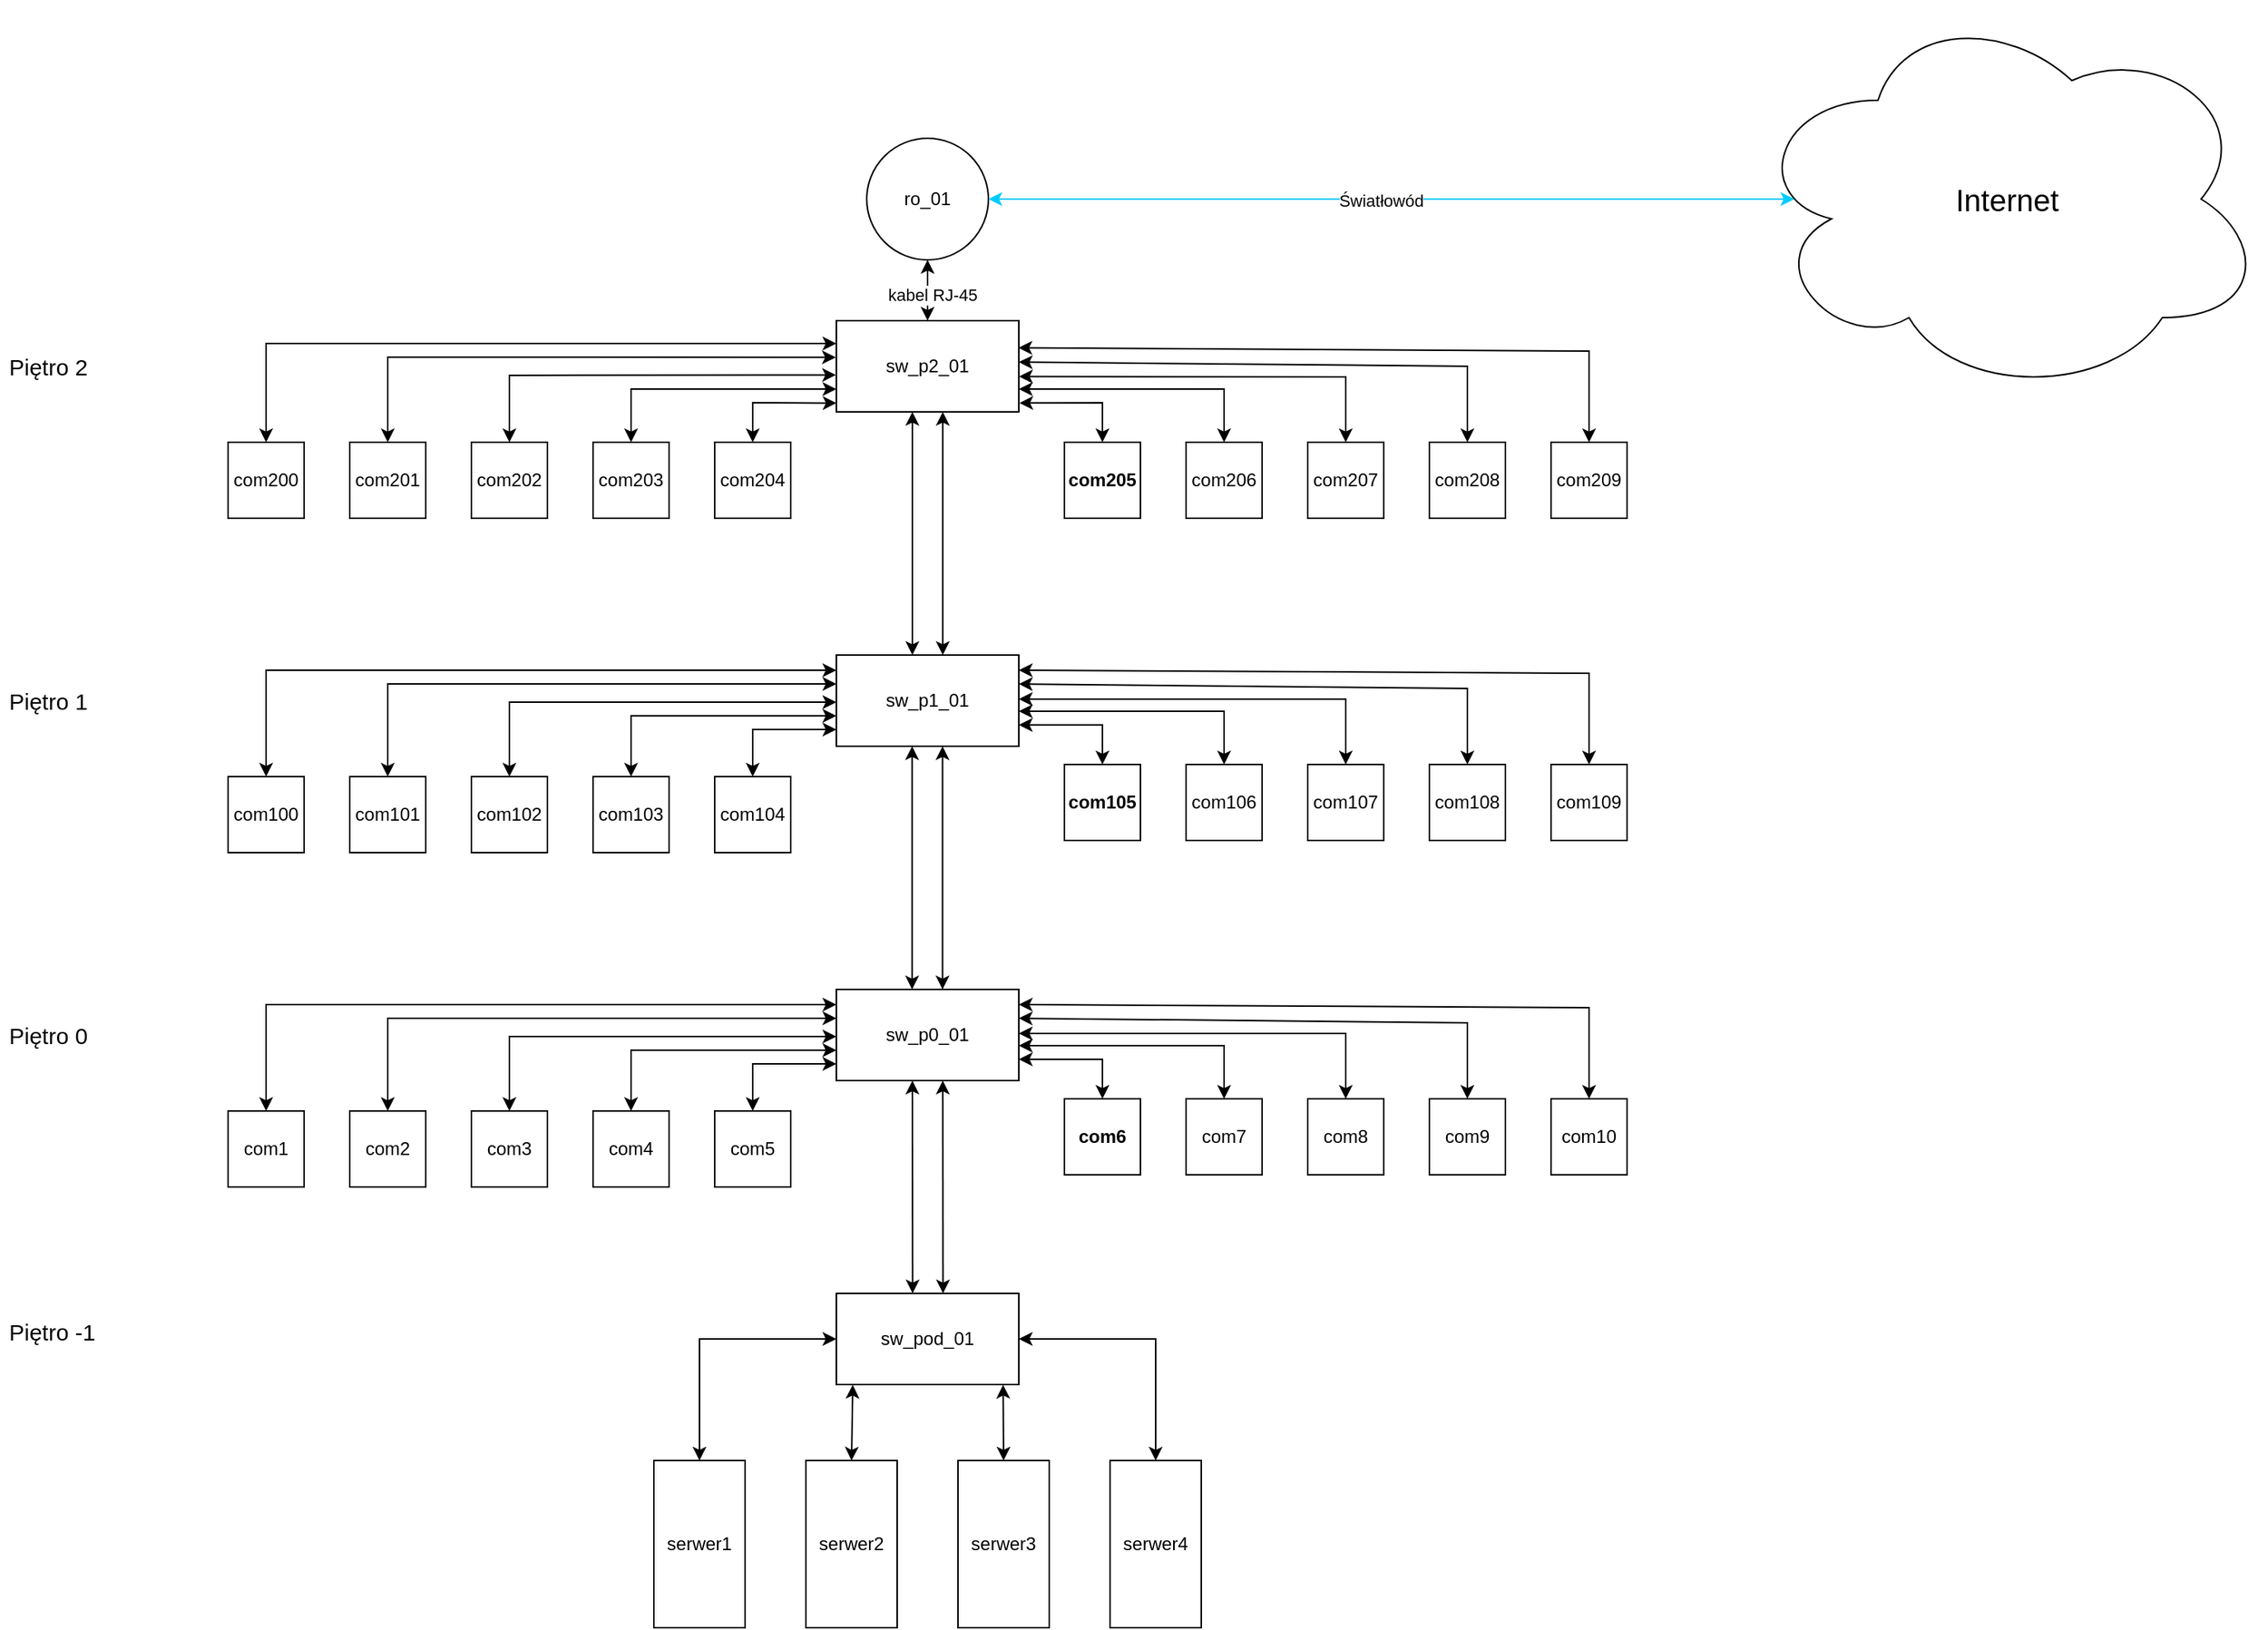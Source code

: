 <mxfile version="22.1.0" type="github">
  <diagram name="Strona-1" id="-qNimi1rRFu84z_x32jF">
    <mxGraphModel dx="3447" dy="988" grid="1" gridSize="10" guides="1" tooltips="1" connect="1" arrows="1" fold="1" page="1" pageScale="1" pageWidth="1654" pageHeight="1169" math="0" shadow="0">
      <root>
        <mxCell id="0" />
        <mxCell id="1" parent="0" />
        <mxCell id="Sq6BDrDwM5FwB20v1xCq-422" value="ro_01" style="ellipse;whiteSpace=wrap;html=1;aspect=fixed;" vertex="1" parent="1">
          <mxGeometry x="-1050" y="120" width="80" height="80" as="geometry" />
        </mxCell>
        <mxCell id="Sq6BDrDwM5FwB20v1xCq-424" value="sw_p2_01" style="rounded=0;whiteSpace=wrap;html=1;" vertex="1" parent="1">
          <mxGeometry x="-1070" y="240" width="120" height="60" as="geometry" />
        </mxCell>
        <mxCell id="Sq6BDrDwM5FwB20v1xCq-425" value="sw_p1_01" style="rounded=0;whiteSpace=wrap;html=1;" vertex="1" parent="1">
          <mxGeometry x="-1070" y="460" width="120" height="60" as="geometry" />
        </mxCell>
        <mxCell id="Sq6BDrDwM5FwB20v1xCq-426" value="sw_p0_01" style="rounded=0;whiteSpace=wrap;html=1;" vertex="1" parent="1">
          <mxGeometry x="-1070" y="680" width="120" height="60" as="geometry" />
        </mxCell>
        <mxCell id="Sq6BDrDwM5FwB20v1xCq-427" value="sw_pod_01" style="rounded=0;whiteSpace=wrap;html=1;" vertex="1" parent="1">
          <mxGeometry x="-1070" y="880" width="120" height="60" as="geometry" />
        </mxCell>
        <mxCell id="Sq6BDrDwM5FwB20v1xCq-431" value="" style="endArrow=classic;startArrow=classic;html=1;rounded=0;entryX=0.5;entryY=1;entryDx=0;entryDy=0;" edge="1" parent="1" target="Sq6BDrDwM5FwB20v1xCq-422">
          <mxGeometry width="50" height="50" relative="1" as="geometry">
            <mxPoint x="-1010" y="240" as="sourcePoint" />
            <mxPoint x="-960" y="190" as="targetPoint" />
          </mxGeometry>
        </mxCell>
        <mxCell id="Sq6BDrDwM5FwB20v1xCq-516" value="kabel RJ-45" style="edgeLabel;html=1;align=center;verticalAlign=middle;resizable=0;points=[];" vertex="1" connectable="0" parent="Sq6BDrDwM5FwB20v1xCq-431">
          <mxGeometry x="-0.163" y="-3" relative="1" as="geometry">
            <mxPoint y="-1" as="offset" />
          </mxGeometry>
        </mxCell>
        <mxCell id="Sq6BDrDwM5FwB20v1xCq-435" value="" style="endArrow=classic;startArrow=classic;html=1;rounded=0;entryX=0.5;entryY=1;entryDx=0;entryDy=0;" edge="1" parent="1">
          <mxGeometry width="50" height="50" relative="1" as="geometry">
            <mxPoint x="-1019.83" y="880" as="sourcePoint" />
            <mxPoint x="-1020" y="740" as="targetPoint" />
          </mxGeometry>
        </mxCell>
        <mxCell id="Sq6BDrDwM5FwB20v1xCq-436" value="com204" style="whiteSpace=wrap;html=1;aspect=fixed;" vertex="1" parent="1">
          <mxGeometry x="-1150" y="320" width="50" height="50" as="geometry" />
        </mxCell>
        <mxCell id="Sq6BDrDwM5FwB20v1xCq-437" value="com202" style="whiteSpace=wrap;html=1;aspect=fixed;" vertex="1" parent="1">
          <mxGeometry x="-1310" y="320" width="50" height="50" as="geometry" />
        </mxCell>
        <mxCell id="Sq6BDrDwM5FwB20v1xCq-438" value="com203" style="whiteSpace=wrap;html=1;aspect=fixed;" vertex="1" parent="1">
          <mxGeometry x="-1230" y="320" width="50" height="50" as="geometry" />
        </mxCell>
        <mxCell id="Sq6BDrDwM5FwB20v1xCq-439" value="com201" style="whiteSpace=wrap;html=1;aspect=fixed;" vertex="1" parent="1">
          <mxGeometry x="-1390" y="320" width="50" height="50" as="geometry" />
        </mxCell>
        <mxCell id="Sq6BDrDwM5FwB20v1xCq-440" value="com200" style="whiteSpace=wrap;html=1;aspect=fixed;" vertex="1" parent="1">
          <mxGeometry x="-1470" y="320" width="50" height="50" as="geometry" />
        </mxCell>
        <mxCell id="Sq6BDrDwM5FwB20v1xCq-441" value="com205" style="whiteSpace=wrap;html=1;aspect=fixed;fontStyle=1" vertex="1" parent="1">
          <mxGeometry x="-920" y="320" width="50" height="50" as="geometry" />
        </mxCell>
        <mxCell id="Sq6BDrDwM5FwB20v1xCq-442" value="com206" style="whiteSpace=wrap;html=1;aspect=fixed;" vertex="1" parent="1">
          <mxGeometry x="-840" y="320" width="50" height="50" as="geometry" />
        </mxCell>
        <mxCell id="Sq6BDrDwM5FwB20v1xCq-443" value="com207" style="whiteSpace=wrap;html=1;aspect=fixed;" vertex="1" parent="1">
          <mxGeometry x="-760" y="320" width="50" height="50" as="geometry" />
        </mxCell>
        <mxCell id="Sq6BDrDwM5FwB20v1xCq-444" value="com208" style="whiteSpace=wrap;html=1;aspect=fixed;" vertex="1" parent="1">
          <mxGeometry x="-680" y="320" width="50" height="50" as="geometry" />
        </mxCell>
        <mxCell id="Sq6BDrDwM5FwB20v1xCq-445" value="com209" style="whiteSpace=wrap;html=1;aspect=fixed;" vertex="1" parent="1">
          <mxGeometry x="-600" y="320" width="50" height="50" as="geometry" />
        </mxCell>
        <mxCell id="Sq6BDrDwM5FwB20v1xCq-446" value="" style="endArrow=classic;startArrow=classic;html=1;rounded=0;exitX=0.5;exitY=0;exitDx=0;exitDy=0;entryX=0.001;entryY=0.904;entryDx=0;entryDy=0;entryPerimeter=0;" edge="1" parent="1" source="Sq6BDrDwM5FwB20v1xCq-436" target="Sq6BDrDwM5FwB20v1xCq-424">
          <mxGeometry width="50" height="50" relative="1" as="geometry">
            <mxPoint x="-1070" y="340" as="sourcePoint" />
            <mxPoint x="-1020" y="290" as="targetPoint" />
            <Array as="points">
              <mxPoint x="-1125" y="294" />
            </Array>
          </mxGeometry>
        </mxCell>
        <mxCell id="Sq6BDrDwM5FwB20v1xCq-447" value="" style="endArrow=classic;startArrow=classic;html=1;rounded=0;exitX=0.5;exitY=0;exitDx=0;exitDy=0;entryX=0;entryY=0.75;entryDx=0;entryDy=0;" edge="1" parent="1" source="Sq6BDrDwM5FwB20v1xCq-438" target="Sq6BDrDwM5FwB20v1xCq-424">
          <mxGeometry width="50" height="50" relative="1" as="geometry">
            <mxPoint x="-1070" y="340" as="sourcePoint" />
            <mxPoint x="-1020" y="290" as="targetPoint" />
            <Array as="points">
              <mxPoint x="-1205" y="285" />
            </Array>
          </mxGeometry>
        </mxCell>
        <mxCell id="Sq6BDrDwM5FwB20v1xCq-448" value="" style="endArrow=classic;startArrow=classic;html=1;rounded=0;entryX=-0.002;entryY=0.595;entryDx=0;entryDy=0;entryPerimeter=0;exitX=0.5;exitY=0;exitDx=0;exitDy=0;" edge="1" parent="1" source="Sq6BDrDwM5FwB20v1xCq-437" target="Sq6BDrDwM5FwB20v1xCq-424">
          <mxGeometry width="50" height="50" relative="1" as="geometry">
            <mxPoint x="-1240" y="330" as="sourcePoint" />
            <mxPoint x="-1190" y="280" as="targetPoint" />
            <Array as="points">
              <mxPoint x="-1285" y="276" />
            </Array>
          </mxGeometry>
        </mxCell>
        <mxCell id="Sq6BDrDwM5FwB20v1xCq-449" value="" style="endArrow=classic;startArrow=classic;html=1;rounded=0;exitX=0.5;exitY=0;exitDx=0;exitDy=0;entryX=-0.003;entryY=0.402;entryDx=0;entryDy=0;entryPerimeter=0;" edge="1" parent="1" source="Sq6BDrDwM5FwB20v1xCq-439" target="Sq6BDrDwM5FwB20v1xCq-424">
          <mxGeometry width="50" height="50" relative="1" as="geometry">
            <mxPoint x="-1290" y="300" as="sourcePoint" />
            <mxPoint x="-1240" y="250" as="targetPoint" />
            <Array as="points">
              <mxPoint x="-1365" y="264" />
            </Array>
          </mxGeometry>
        </mxCell>
        <mxCell id="Sq6BDrDwM5FwB20v1xCq-450" value="" style="endArrow=classic;startArrow=classic;html=1;rounded=0;exitX=0.5;exitY=0;exitDx=0;exitDy=0;entryX=0;entryY=0.25;entryDx=0;entryDy=0;" edge="1" parent="1" source="Sq6BDrDwM5FwB20v1xCq-440" target="Sq6BDrDwM5FwB20v1xCq-424">
          <mxGeometry width="50" height="50" relative="1" as="geometry">
            <mxPoint x="-1330" y="310" as="sourcePoint" />
            <mxPoint x="-1280" y="260" as="targetPoint" />
            <Array as="points">
              <mxPoint x="-1445" y="255" />
            </Array>
          </mxGeometry>
        </mxCell>
        <mxCell id="Sq6BDrDwM5FwB20v1xCq-451" value="" style="endArrow=classic;startArrow=classic;html=1;rounded=0;exitX=0.5;exitY=0;exitDx=0;exitDy=0;entryX=1.003;entryY=0.903;entryDx=0;entryDy=0;entryPerimeter=0;" edge="1" parent="1" source="Sq6BDrDwM5FwB20v1xCq-441" target="Sq6BDrDwM5FwB20v1xCq-424">
          <mxGeometry width="50" height="50" relative="1" as="geometry">
            <mxPoint x="-940" y="290" as="sourcePoint" />
            <mxPoint x="-890" y="240" as="targetPoint" />
            <Array as="points">
              <mxPoint x="-895" y="294" />
            </Array>
          </mxGeometry>
        </mxCell>
        <mxCell id="Sq6BDrDwM5FwB20v1xCq-452" value="" style="endArrow=classic;startArrow=classic;html=1;rounded=0;entryX=0.5;entryY=0;entryDx=0;entryDy=0;exitX=1;exitY=0.75;exitDx=0;exitDy=0;" edge="1" parent="1" source="Sq6BDrDwM5FwB20v1xCq-424" target="Sq6BDrDwM5FwB20v1xCq-442">
          <mxGeometry width="50" height="50" relative="1" as="geometry">
            <mxPoint x="-920" y="330" as="sourcePoint" />
            <mxPoint x="-870" y="280" as="targetPoint" />
            <Array as="points">
              <mxPoint x="-815" y="285" />
            </Array>
          </mxGeometry>
        </mxCell>
        <mxCell id="Sq6BDrDwM5FwB20v1xCq-453" value="" style="endArrow=classic;startArrow=classic;html=1;rounded=0;exitX=0.5;exitY=0;exitDx=0;exitDy=0;entryX=1.001;entryY=0.612;entryDx=0;entryDy=0;entryPerimeter=0;" edge="1" parent="1" source="Sq6BDrDwM5FwB20v1xCq-443" target="Sq6BDrDwM5FwB20v1xCq-424">
          <mxGeometry width="50" height="50" relative="1" as="geometry">
            <mxPoint x="-830" y="320" as="sourcePoint" />
            <mxPoint x="-780" y="270" as="targetPoint" />
            <Array as="points">
              <mxPoint x="-735" y="277" />
            </Array>
          </mxGeometry>
        </mxCell>
        <mxCell id="Sq6BDrDwM5FwB20v1xCq-454" value="" style="endArrow=classic;startArrow=classic;html=1;rounded=0;entryX=0.5;entryY=0;entryDx=0;entryDy=0;exitX=1;exitY=0.454;exitDx=0;exitDy=0;exitPerimeter=0;" edge="1" parent="1" source="Sq6BDrDwM5FwB20v1xCq-424" target="Sq6BDrDwM5FwB20v1xCq-444">
          <mxGeometry width="50" height="50" relative="1" as="geometry">
            <mxPoint x="-810" y="320" as="sourcePoint" />
            <mxPoint x="-760" y="270" as="targetPoint" />
            <Array as="points">
              <mxPoint x="-655" y="270" />
            </Array>
          </mxGeometry>
        </mxCell>
        <mxCell id="Sq6BDrDwM5FwB20v1xCq-455" value="" style="endArrow=classic;startArrow=classic;html=1;rounded=0;entryX=0.5;entryY=0;entryDx=0;entryDy=0;exitX=0.998;exitY=0.297;exitDx=0;exitDy=0;exitPerimeter=0;" edge="1" parent="1" source="Sq6BDrDwM5FwB20v1xCq-424" target="Sq6BDrDwM5FwB20v1xCq-445">
          <mxGeometry width="50" height="50" relative="1" as="geometry">
            <mxPoint x="-690" y="320" as="sourcePoint" />
            <mxPoint x="-640" y="270" as="targetPoint" />
            <Array as="points">
              <mxPoint x="-575" y="260" />
            </Array>
          </mxGeometry>
        </mxCell>
        <mxCell id="Sq6BDrDwM5FwB20v1xCq-456" value="com104" style="whiteSpace=wrap;html=1;aspect=fixed;" vertex="1" parent="1">
          <mxGeometry x="-1150" y="540" width="50" height="50" as="geometry" />
        </mxCell>
        <mxCell id="Sq6BDrDwM5FwB20v1xCq-457" value="com102" style="whiteSpace=wrap;html=1;aspect=fixed;" vertex="1" parent="1">
          <mxGeometry x="-1310" y="540" width="50" height="50" as="geometry" />
        </mxCell>
        <mxCell id="Sq6BDrDwM5FwB20v1xCq-458" value="&lt;p style=&quot;line-height: 120%;&quot;&gt;com103&lt;/p&gt;" style="whiteSpace=wrap;html=1;aspect=fixed;" vertex="1" parent="1">
          <mxGeometry x="-1230" y="540" width="50" height="50" as="geometry" />
        </mxCell>
        <mxCell id="Sq6BDrDwM5FwB20v1xCq-459" value="com101" style="whiteSpace=wrap;html=1;aspect=fixed;" vertex="1" parent="1">
          <mxGeometry x="-1390" y="540" width="50" height="50" as="geometry" />
        </mxCell>
        <mxCell id="Sq6BDrDwM5FwB20v1xCq-460" value="com100" style="whiteSpace=wrap;html=1;aspect=fixed;" vertex="1" parent="1">
          <mxGeometry x="-1470" y="540" width="50" height="50" as="geometry" />
        </mxCell>
        <mxCell id="Sq6BDrDwM5FwB20v1xCq-461" value="" style="endArrow=classic;startArrow=classic;html=1;rounded=0;exitX=0.5;exitY=0;exitDx=0;exitDy=0;entryX=0.001;entryY=0.904;entryDx=0;entryDy=0;entryPerimeter=0;" edge="1" parent="1" source="Sq6BDrDwM5FwB20v1xCq-456">
          <mxGeometry width="50" height="50" relative="1" as="geometry">
            <mxPoint x="-1125" y="535" as="sourcePoint" />
            <mxPoint x="-1070" y="509" as="targetPoint" />
            <Array as="points">
              <mxPoint x="-1125" y="509" />
            </Array>
          </mxGeometry>
        </mxCell>
        <mxCell id="Sq6BDrDwM5FwB20v1xCq-462" value="" style="endArrow=classic;startArrow=classic;html=1;rounded=0;exitX=0.5;exitY=0;exitDx=0;exitDy=0;entryX=0;entryY=0.75;entryDx=0;entryDy=0;" edge="1" parent="1" source="Sq6BDrDwM5FwB20v1xCq-458">
          <mxGeometry width="50" height="50" relative="1" as="geometry">
            <mxPoint x="-1205" y="535" as="sourcePoint" />
            <mxPoint x="-1070" y="500" as="targetPoint" />
            <Array as="points">
              <mxPoint x="-1205" y="500" />
            </Array>
          </mxGeometry>
        </mxCell>
        <mxCell id="Sq6BDrDwM5FwB20v1xCq-463" value="" style="endArrow=classic;startArrow=classic;html=1;rounded=0;entryX=-0.002;entryY=0.595;entryDx=0;entryDy=0;entryPerimeter=0;exitX=0.5;exitY=0;exitDx=0;exitDy=0;" edge="1" parent="1" source="Sq6BDrDwM5FwB20v1xCq-457">
          <mxGeometry width="50" height="50" relative="1" as="geometry">
            <mxPoint x="-1285" y="535" as="sourcePoint" />
            <mxPoint x="-1070" y="491" as="targetPoint" />
            <Array as="points">
              <mxPoint x="-1285" y="491" />
            </Array>
          </mxGeometry>
        </mxCell>
        <mxCell id="Sq6BDrDwM5FwB20v1xCq-464" value="" style="endArrow=classic;startArrow=classic;html=1;rounded=0;exitX=0.5;exitY=0;exitDx=0;exitDy=0;entryX=-0.003;entryY=0.402;entryDx=0;entryDy=0;entryPerimeter=0;" edge="1" parent="1" source="Sq6BDrDwM5FwB20v1xCq-459">
          <mxGeometry width="50" height="50" relative="1" as="geometry">
            <mxPoint x="-1365" y="535" as="sourcePoint" />
            <mxPoint x="-1070" y="479" as="targetPoint" />
            <Array as="points">
              <mxPoint x="-1365" y="479" />
            </Array>
          </mxGeometry>
        </mxCell>
        <mxCell id="Sq6BDrDwM5FwB20v1xCq-465" value="" style="endArrow=classic;startArrow=classic;html=1;rounded=0;exitX=0.5;exitY=0;exitDx=0;exitDy=0;entryX=0;entryY=0.25;entryDx=0;entryDy=0;" edge="1" parent="1" source="Sq6BDrDwM5FwB20v1xCq-460">
          <mxGeometry width="50" height="50" relative="1" as="geometry">
            <mxPoint x="-1445" y="535" as="sourcePoint" />
            <mxPoint x="-1070" y="470" as="targetPoint" />
            <Array as="points">
              <mxPoint x="-1445" y="470" />
            </Array>
          </mxGeometry>
        </mxCell>
        <mxCell id="Sq6BDrDwM5FwB20v1xCq-466" value="com105" style="whiteSpace=wrap;html=1;aspect=fixed;fontStyle=1" vertex="1" parent="1">
          <mxGeometry x="-920" y="532" width="50" height="50" as="geometry" />
        </mxCell>
        <mxCell id="Sq6BDrDwM5FwB20v1xCq-467" value="com106" style="whiteSpace=wrap;html=1;aspect=fixed;" vertex="1" parent="1">
          <mxGeometry x="-840" y="532" width="50" height="50" as="geometry" />
        </mxCell>
        <mxCell id="Sq6BDrDwM5FwB20v1xCq-468" value="com107" style="whiteSpace=wrap;html=1;aspect=fixed;" vertex="1" parent="1">
          <mxGeometry x="-760" y="532" width="50" height="50" as="geometry" />
        </mxCell>
        <mxCell id="Sq6BDrDwM5FwB20v1xCq-469" value="com108" style="whiteSpace=wrap;html=1;aspect=fixed;" vertex="1" parent="1">
          <mxGeometry x="-680" y="532" width="50" height="50" as="geometry" />
        </mxCell>
        <mxCell id="Sq6BDrDwM5FwB20v1xCq-470" value="com109" style="whiteSpace=wrap;html=1;aspect=fixed;" vertex="1" parent="1">
          <mxGeometry x="-600" y="532" width="50" height="50" as="geometry" />
        </mxCell>
        <mxCell id="Sq6BDrDwM5FwB20v1xCq-471" value="" style="endArrow=classic;startArrow=classic;html=1;rounded=0;exitX=0.5;exitY=0;exitDx=0;exitDy=0;entryX=1.003;entryY=0.903;entryDx=0;entryDy=0;entryPerimeter=0;" edge="1" parent="1" source="Sq6BDrDwM5FwB20v1xCq-466">
          <mxGeometry width="50" height="50" relative="1" as="geometry">
            <mxPoint x="-940" y="502" as="sourcePoint" />
            <mxPoint x="-950" y="506" as="targetPoint" />
            <Array as="points">
              <mxPoint x="-895" y="506" />
            </Array>
          </mxGeometry>
        </mxCell>
        <mxCell id="Sq6BDrDwM5FwB20v1xCq-472" value="" style="endArrow=classic;startArrow=classic;html=1;rounded=0;entryX=0.5;entryY=0;entryDx=0;entryDy=0;exitX=1;exitY=0.75;exitDx=0;exitDy=0;" edge="1" parent="1" target="Sq6BDrDwM5FwB20v1xCq-467">
          <mxGeometry width="50" height="50" relative="1" as="geometry">
            <mxPoint x="-950" y="497" as="sourcePoint" />
            <mxPoint x="-870" y="492" as="targetPoint" />
            <Array as="points">
              <mxPoint x="-815" y="497" />
            </Array>
          </mxGeometry>
        </mxCell>
        <mxCell id="Sq6BDrDwM5FwB20v1xCq-473" value="" style="endArrow=classic;startArrow=classic;html=1;rounded=0;exitX=0.5;exitY=0;exitDx=0;exitDy=0;entryX=1.001;entryY=0.612;entryDx=0;entryDy=0;entryPerimeter=0;" edge="1" parent="1" source="Sq6BDrDwM5FwB20v1xCq-468">
          <mxGeometry width="50" height="50" relative="1" as="geometry">
            <mxPoint x="-830" y="532" as="sourcePoint" />
            <mxPoint x="-950" y="489" as="targetPoint" />
            <Array as="points">
              <mxPoint x="-735" y="489" />
            </Array>
          </mxGeometry>
        </mxCell>
        <mxCell id="Sq6BDrDwM5FwB20v1xCq-474" value="" style="endArrow=classic;startArrow=classic;html=1;rounded=0;entryX=0.5;entryY=0;entryDx=0;entryDy=0;exitX=1;exitY=0.317;exitDx=0;exitDy=0;exitPerimeter=0;" edge="1" parent="1" target="Sq6BDrDwM5FwB20v1xCq-469" source="Sq6BDrDwM5FwB20v1xCq-425">
          <mxGeometry width="50" height="50" relative="1" as="geometry">
            <mxPoint x="-949" y="479" as="sourcePoint" />
            <mxPoint x="-760" y="482" as="targetPoint" />
            <Array as="points">
              <mxPoint x="-655" y="482" />
            </Array>
          </mxGeometry>
        </mxCell>
        <mxCell id="Sq6BDrDwM5FwB20v1xCq-475" value="" style="endArrow=classic;startArrow=classic;html=1;rounded=0;entryX=0.5;entryY=0;entryDx=0;entryDy=0;exitX=0.998;exitY=0.297;exitDx=0;exitDy=0;exitPerimeter=0;" edge="1" parent="1" target="Sq6BDrDwM5FwB20v1xCq-470">
          <mxGeometry width="50" height="50" relative="1" as="geometry">
            <mxPoint x="-950" y="470" as="sourcePoint" />
            <mxPoint x="-640" y="482" as="targetPoint" />
            <Array as="points">
              <mxPoint x="-575" y="472" />
            </Array>
          </mxGeometry>
        </mxCell>
        <mxCell id="Sq6BDrDwM5FwB20v1xCq-476" value="com5" style="whiteSpace=wrap;html=1;aspect=fixed;" vertex="1" parent="1">
          <mxGeometry x="-1150" y="760" width="50" height="50" as="geometry" />
        </mxCell>
        <mxCell id="Sq6BDrDwM5FwB20v1xCq-477" value="com3" style="whiteSpace=wrap;html=1;aspect=fixed;" vertex="1" parent="1">
          <mxGeometry x="-1310" y="760" width="50" height="50" as="geometry" />
        </mxCell>
        <mxCell id="Sq6BDrDwM5FwB20v1xCq-478" value="com4" style="whiteSpace=wrap;html=1;aspect=fixed;" vertex="1" parent="1">
          <mxGeometry x="-1230" y="760" width="50" height="50" as="geometry" />
        </mxCell>
        <mxCell id="Sq6BDrDwM5FwB20v1xCq-479" value="com2" style="whiteSpace=wrap;html=1;aspect=fixed;" vertex="1" parent="1">
          <mxGeometry x="-1390" y="760" width="50" height="50" as="geometry" />
        </mxCell>
        <mxCell id="Sq6BDrDwM5FwB20v1xCq-480" value="com1" style="whiteSpace=wrap;html=1;aspect=fixed;" vertex="1" parent="1">
          <mxGeometry x="-1470" y="760" width="50" height="50" as="geometry" />
        </mxCell>
        <mxCell id="Sq6BDrDwM5FwB20v1xCq-481" value="" style="endArrow=classic;startArrow=classic;html=1;rounded=0;exitX=0.5;exitY=0;exitDx=0;exitDy=0;entryX=0.001;entryY=0.904;entryDx=0;entryDy=0;entryPerimeter=0;" edge="1" parent="1" source="Sq6BDrDwM5FwB20v1xCq-476">
          <mxGeometry width="50" height="50" relative="1" as="geometry">
            <mxPoint x="-1125" y="755" as="sourcePoint" />
            <mxPoint x="-1070" y="729" as="targetPoint" />
            <Array as="points">
              <mxPoint x="-1125" y="729" />
            </Array>
          </mxGeometry>
        </mxCell>
        <mxCell id="Sq6BDrDwM5FwB20v1xCq-482" value="" style="endArrow=classic;startArrow=classic;html=1;rounded=0;exitX=0.5;exitY=0;exitDx=0;exitDy=0;entryX=0;entryY=0.75;entryDx=0;entryDy=0;" edge="1" parent="1" source="Sq6BDrDwM5FwB20v1xCq-478">
          <mxGeometry width="50" height="50" relative="1" as="geometry">
            <mxPoint x="-1205" y="755" as="sourcePoint" />
            <mxPoint x="-1070" y="720" as="targetPoint" />
            <Array as="points">
              <mxPoint x="-1205" y="720" />
            </Array>
          </mxGeometry>
        </mxCell>
        <mxCell id="Sq6BDrDwM5FwB20v1xCq-483" value="" style="endArrow=classic;startArrow=classic;html=1;rounded=0;entryX=-0.002;entryY=0.595;entryDx=0;entryDy=0;entryPerimeter=0;exitX=0.5;exitY=0;exitDx=0;exitDy=0;" edge="1" parent="1" source="Sq6BDrDwM5FwB20v1xCq-477">
          <mxGeometry width="50" height="50" relative="1" as="geometry">
            <mxPoint x="-1285" y="755" as="sourcePoint" />
            <mxPoint x="-1070" y="711" as="targetPoint" />
            <Array as="points">
              <mxPoint x="-1285" y="711" />
            </Array>
          </mxGeometry>
        </mxCell>
        <mxCell id="Sq6BDrDwM5FwB20v1xCq-484" value="" style="endArrow=classic;startArrow=classic;html=1;rounded=0;exitX=0.5;exitY=0;exitDx=0;exitDy=0;entryX=-0.003;entryY=0.402;entryDx=0;entryDy=0;entryPerimeter=0;" edge="1" parent="1" source="Sq6BDrDwM5FwB20v1xCq-479">
          <mxGeometry width="50" height="50" relative="1" as="geometry">
            <mxPoint x="-1365" y="755" as="sourcePoint" />
            <mxPoint x="-1070" y="699" as="targetPoint" />
            <Array as="points">
              <mxPoint x="-1365" y="699" />
            </Array>
          </mxGeometry>
        </mxCell>
        <mxCell id="Sq6BDrDwM5FwB20v1xCq-485" value="" style="endArrow=classic;startArrow=classic;html=1;rounded=0;exitX=0.5;exitY=0;exitDx=0;exitDy=0;entryX=0;entryY=0.25;entryDx=0;entryDy=0;" edge="1" parent="1" source="Sq6BDrDwM5FwB20v1xCq-480">
          <mxGeometry width="50" height="50" relative="1" as="geometry">
            <mxPoint x="-1445" y="755" as="sourcePoint" />
            <mxPoint x="-1070" y="690" as="targetPoint" />
            <Array as="points">
              <mxPoint x="-1445" y="690" />
            </Array>
          </mxGeometry>
        </mxCell>
        <mxCell id="Sq6BDrDwM5FwB20v1xCq-486" value="com6" style="whiteSpace=wrap;html=1;aspect=fixed;fontStyle=1" vertex="1" parent="1">
          <mxGeometry x="-920" y="752" width="50" height="50" as="geometry" />
        </mxCell>
        <mxCell id="Sq6BDrDwM5FwB20v1xCq-487" value="com7" style="whiteSpace=wrap;html=1;aspect=fixed;" vertex="1" parent="1">
          <mxGeometry x="-840" y="752" width="50" height="50" as="geometry" />
        </mxCell>
        <mxCell id="Sq6BDrDwM5FwB20v1xCq-488" value="com8" style="whiteSpace=wrap;html=1;aspect=fixed;" vertex="1" parent="1">
          <mxGeometry x="-760" y="752" width="50" height="50" as="geometry" />
        </mxCell>
        <mxCell id="Sq6BDrDwM5FwB20v1xCq-489" value="com9" style="whiteSpace=wrap;html=1;aspect=fixed;" vertex="1" parent="1">
          <mxGeometry x="-680" y="752" width="50" height="50" as="geometry" />
        </mxCell>
        <mxCell id="Sq6BDrDwM5FwB20v1xCq-490" value="com10" style="whiteSpace=wrap;html=1;aspect=fixed;" vertex="1" parent="1">
          <mxGeometry x="-600" y="752" width="50" height="50" as="geometry" />
        </mxCell>
        <mxCell id="Sq6BDrDwM5FwB20v1xCq-491" value="" style="endArrow=classic;startArrow=classic;html=1;rounded=0;exitX=0.5;exitY=0;exitDx=0;exitDy=0;entryX=1.003;entryY=0.903;entryDx=0;entryDy=0;entryPerimeter=0;" edge="1" parent="1" source="Sq6BDrDwM5FwB20v1xCq-486">
          <mxGeometry width="50" height="50" relative="1" as="geometry">
            <mxPoint x="-940" y="722" as="sourcePoint" />
            <mxPoint x="-950" y="726" as="targetPoint" />
            <Array as="points">
              <mxPoint x="-895" y="726" />
            </Array>
          </mxGeometry>
        </mxCell>
        <mxCell id="Sq6BDrDwM5FwB20v1xCq-492" value="" style="endArrow=classic;startArrow=classic;html=1;rounded=0;entryX=0.5;entryY=0;entryDx=0;entryDy=0;exitX=1;exitY=0.75;exitDx=0;exitDy=0;" edge="1" parent="1" target="Sq6BDrDwM5FwB20v1xCq-487">
          <mxGeometry width="50" height="50" relative="1" as="geometry">
            <mxPoint x="-950" y="717" as="sourcePoint" />
            <mxPoint x="-870" y="712" as="targetPoint" />
            <Array as="points">
              <mxPoint x="-815" y="717" />
            </Array>
          </mxGeometry>
        </mxCell>
        <mxCell id="Sq6BDrDwM5FwB20v1xCq-493" value="" style="endArrow=classic;startArrow=classic;html=1;rounded=0;exitX=0.5;exitY=0;exitDx=0;exitDy=0;entryX=1.001;entryY=0.612;entryDx=0;entryDy=0;entryPerimeter=0;" edge="1" parent="1" source="Sq6BDrDwM5FwB20v1xCq-488">
          <mxGeometry width="50" height="50" relative="1" as="geometry">
            <mxPoint x="-830" y="752" as="sourcePoint" />
            <mxPoint x="-950" y="709" as="targetPoint" />
            <Array as="points">
              <mxPoint x="-735" y="709" />
            </Array>
          </mxGeometry>
        </mxCell>
        <mxCell id="Sq6BDrDwM5FwB20v1xCq-494" value="" style="endArrow=classic;startArrow=classic;html=1;rounded=0;entryX=0.5;entryY=0;entryDx=0;entryDy=0;exitX=1;exitY=0.317;exitDx=0;exitDy=0;exitPerimeter=0;" edge="1" parent="1" target="Sq6BDrDwM5FwB20v1xCq-489">
          <mxGeometry width="50" height="50" relative="1" as="geometry">
            <mxPoint x="-950" y="699" as="sourcePoint" />
            <mxPoint x="-760" y="702" as="targetPoint" />
            <Array as="points">
              <mxPoint x="-655" y="702" />
            </Array>
          </mxGeometry>
        </mxCell>
        <mxCell id="Sq6BDrDwM5FwB20v1xCq-495" value="" style="endArrow=classic;startArrow=classic;html=1;rounded=0;entryX=0.5;entryY=0;entryDx=0;entryDy=0;exitX=0.998;exitY=0.297;exitDx=0;exitDy=0;exitPerimeter=0;" edge="1" parent="1" target="Sq6BDrDwM5FwB20v1xCq-490">
          <mxGeometry width="50" height="50" relative="1" as="geometry">
            <mxPoint x="-950" y="690" as="sourcePoint" />
            <mxPoint x="-640" y="702" as="targetPoint" />
            <Array as="points">
              <mxPoint x="-575" y="692" />
            </Array>
          </mxGeometry>
        </mxCell>
        <mxCell id="Sq6BDrDwM5FwB20v1xCq-497" value="" style="endArrow=classic;startArrow=classic;html=1;rounded=0;exitX=0.5;exitY=0;exitDx=0;exitDy=0;entryX=0.5;entryY=1;entryDx=0;entryDy=0;" edge="1" parent="1">
          <mxGeometry width="50" height="50" relative="1" as="geometry">
            <mxPoint x="-1000" y="460" as="sourcePoint" />
            <mxPoint x="-1000" y="300" as="targetPoint" />
          </mxGeometry>
        </mxCell>
        <mxCell id="Sq6BDrDwM5FwB20v1xCq-498" value="" style="endArrow=classic;startArrow=classic;html=1;rounded=0;exitX=0.5;exitY=0;exitDx=0;exitDy=0;entryX=0.5;entryY=1;entryDx=0;entryDy=0;" edge="1" parent="1">
          <mxGeometry width="50" height="50" relative="1" as="geometry">
            <mxPoint x="-1020" y="460" as="sourcePoint" />
            <mxPoint x="-1020" y="300" as="targetPoint" />
          </mxGeometry>
        </mxCell>
        <mxCell id="Sq6BDrDwM5FwB20v1xCq-499" value="" style="endArrow=classic;startArrow=classic;html=1;rounded=0;exitX=0.5;exitY=0;exitDx=0;exitDy=0;entryX=0.5;entryY=1;entryDx=0;entryDy=0;" edge="1" parent="1">
          <mxGeometry width="50" height="50" relative="1" as="geometry">
            <mxPoint x="-1000.17" y="680" as="sourcePoint" />
            <mxPoint x="-1000.17" y="520" as="targetPoint" />
          </mxGeometry>
        </mxCell>
        <mxCell id="Sq6BDrDwM5FwB20v1xCq-500" value="" style="endArrow=classic;startArrow=classic;html=1;rounded=0;exitX=0.5;exitY=0;exitDx=0;exitDy=0;entryX=0.5;entryY=1;entryDx=0;entryDy=0;" edge="1" parent="1">
          <mxGeometry width="50" height="50" relative="1" as="geometry">
            <mxPoint x="-1020.17" y="680" as="sourcePoint" />
            <mxPoint x="-1020.17" y="520" as="targetPoint" />
          </mxGeometry>
        </mxCell>
        <mxCell id="Sq6BDrDwM5FwB20v1xCq-501" value="" style="endArrow=classic;startArrow=classic;html=1;rounded=0;entryX=0.5;entryY=1;entryDx=0;entryDy=0;" edge="1" parent="1">
          <mxGeometry width="50" height="50" relative="1" as="geometry">
            <mxPoint x="-999.83" y="880" as="sourcePoint" />
            <mxPoint x="-1000" y="740" as="targetPoint" />
          </mxGeometry>
        </mxCell>
        <mxCell id="Sq6BDrDwM5FwB20v1xCq-503" value="serwer1" style="rounded=0;whiteSpace=wrap;html=1;" vertex="1" parent="1">
          <mxGeometry x="-1190" y="990" width="60" height="110" as="geometry" />
        </mxCell>
        <mxCell id="Sq6BDrDwM5FwB20v1xCq-504" value="serwer2" style="rounded=0;whiteSpace=wrap;html=1;" vertex="1" parent="1">
          <mxGeometry x="-1090" y="990" width="60" height="110" as="geometry" />
        </mxCell>
        <mxCell id="Sq6BDrDwM5FwB20v1xCq-505" value="serwer3" style="rounded=0;whiteSpace=wrap;html=1;" vertex="1" parent="1">
          <mxGeometry x="-990" y="990" width="60" height="110" as="geometry" />
        </mxCell>
        <mxCell id="Sq6BDrDwM5FwB20v1xCq-506" value="serwer4" style="rounded=0;whiteSpace=wrap;html=1;" vertex="1" parent="1">
          <mxGeometry x="-890" y="990" width="60" height="110" as="geometry" />
        </mxCell>
        <mxCell id="Sq6BDrDwM5FwB20v1xCq-507" value="" style="endArrow=classic;startArrow=classic;html=1;rounded=0;exitX=0.5;exitY=0;exitDx=0;exitDy=0;entryX=0;entryY=0.5;entryDx=0;entryDy=0;" edge="1" parent="1" source="Sq6BDrDwM5FwB20v1xCq-503" target="Sq6BDrDwM5FwB20v1xCq-427">
          <mxGeometry width="50" height="50" relative="1" as="geometry">
            <mxPoint x="-920" y="950" as="sourcePoint" />
            <mxPoint x="-870" y="900" as="targetPoint" />
            <Array as="points">
              <mxPoint x="-1160" y="910" />
            </Array>
          </mxGeometry>
        </mxCell>
        <mxCell id="Sq6BDrDwM5FwB20v1xCq-508" value="" style="endArrow=classic;startArrow=classic;html=1;rounded=0;exitX=0.5;exitY=0;exitDx=0;exitDy=0;entryX=1;entryY=0.5;entryDx=0;entryDy=0;" edge="1" parent="1" source="Sq6BDrDwM5FwB20v1xCq-506" target="Sq6BDrDwM5FwB20v1xCq-427">
          <mxGeometry width="50" height="50" relative="1" as="geometry">
            <mxPoint x="-920" y="950" as="sourcePoint" />
            <mxPoint x="-870" y="900" as="targetPoint" />
            <Array as="points">
              <mxPoint x="-860" y="910" />
            </Array>
          </mxGeometry>
        </mxCell>
        <mxCell id="Sq6BDrDwM5FwB20v1xCq-509" value="" style="endArrow=classic;startArrow=classic;html=1;rounded=0;exitX=0.5;exitY=0;exitDx=0;exitDy=0;entryX=0.09;entryY=1.003;entryDx=0;entryDy=0;entryPerimeter=0;" edge="1" parent="1" source="Sq6BDrDwM5FwB20v1xCq-504" target="Sq6BDrDwM5FwB20v1xCq-427">
          <mxGeometry width="50" height="50" relative="1" as="geometry">
            <mxPoint x="-920" y="950" as="sourcePoint" />
            <mxPoint x="-870" y="900" as="targetPoint" />
          </mxGeometry>
        </mxCell>
        <mxCell id="Sq6BDrDwM5FwB20v1xCq-510" value="" style="endArrow=classic;startArrow=classic;html=1;rounded=0;exitX=0.5;exitY=0;exitDx=0;exitDy=0;entryX=0.914;entryY=1.003;entryDx=0;entryDy=0;entryPerimeter=0;" edge="1" parent="1" source="Sq6BDrDwM5FwB20v1xCq-505" target="Sq6BDrDwM5FwB20v1xCq-427">
          <mxGeometry width="50" height="50" relative="1" as="geometry">
            <mxPoint x="-920" y="950" as="sourcePoint" />
            <mxPoint x="-870" y="900" as="targetPoint" />
          </mxGeometry>
        </mxCell>
        <mxCell id="Sq6BDrDwM5FwB20v1xCq-511" value="" style="endArrow=classic;startArrow=classic;html=1;rounded=0;exitX=1;exitY=0.5;exitDx=0;exitDy=0;fillColor=#dae8fc;strokeColor=#00ccff;" edge="1" parent="1" source="Sq6BDrDwM5FwB20v1xCq-422">
          <mxGeometry width="50" height="50" relative="1" as="geometry">
            <mxPoint x="-330" y="320" as="sourcePoint" />
            <mxPoint x="-440" y="160" as="targetPoint" />
          </mxGeometry>
        </mxCell>
        <mxCell id="Sq6BDrDwM5FwB20v1xCq-515" value="Światłowód" style="edgeLabel;html=1;align=center;verticalAlign=middle;resizable=0;points=[];" vertex="1" connectable="0" parent="Sq6BDrDwM5FwB20v1xCq-511">
          <mxGeometry x="-0.026" y="-1" relative="1" as="geometry">
            <mxPoint as="offset" />
          </mxGeometry>
        </mxCell>
        <mxCell id="Sq6BDrDwM5FwB20v1xCq-512" value="&lt;font style=&quot;font-size: 20px;&quot;&gt;Internet&lt;/font&gt;" style="ellipse;shape=cloud;whiteSpace=wrap;html=1;" vertex="1" parent="1">
          <mxGeometry x="-470" y="30" width="340" height="260" as="geometry" />
        </mxCell>
        <mxCell id="Sq6BDrDwM5FwB20v1xCq-517" value="&lt;font style=&quot;font-size: 15px;&quot;&gt;Piętro -1&lt;/font&gt;" style="text;strokeColor=none;fillColor=none;align=left;verticalAlign=middle;spacingLeft=4;spacingRight=4;overflow=hidden;points=[[0,0.5],[1,0.5]];portConstraint=eastwest;rotatable=0;whiteSpace=wrap;html=1;" vertex="1" parent="1">
          <mxGeometry x="-1620" y="890" width="80" height="30" as="geometry" />
        </mxCell>
        <mxCell id="Sq6BDrDwM5FwB20v1xCq-518" value="&lt;span style=&quot;font-size: 15px;&quot;&gt;Piętro 0&lt;br&gt;&lt;/span&gt;" style="text;strokeColor=none;fillColor=none;align=left;verticalAlign=middle;spacingLeft=4;spacingRight=4;overflow=hidden;points=[[0,0.5],[1,0.5]];portConstraint=eastwest;rotatable=0;whiteSpace=wrap;html=1;" vertex="1" parent="1">
          <mxGeometry x="-1620" y="695" width="80" height="30" as="geometry" />
        </mxCell>
        <mxCell id="Sq6BDrDwM5FwB20v1xCq-519" value="&lt;font style=&quot;font-size: 15px;&quot;&gt;Piętro 1&lt;/font&gt;" style="text;strokeColor=none;fillColor=none;align=left;verticalAlign=middle;spacingLeft=4;spacingRight=4;overflow=hidden;points=[[0,0.5],[1,0.5]];portConstraint=eastwest;rotatable=0;whiteSpace=wrap;html=1;" vertex="1" parent="1">
          <mxGeometry x="-1620" y="475" width="80" height="30" as="geometry" />
        </mxCell>
        <mxCell id="Sq6BDrDwM5FwB20v1xCq-520" value="&lt;font style=&quot;font-size: 15px;&quot;&gt;Piętro 2&lt;br&gt;&lt;/font&gt;" style="text;strokeColor=none;fillColor=none;align=left;verticalAlign=middle;spacingLeft=4;spacingRight=4;overflow=hidden;points=[[0,0.5],[1,0.5]];portConstraint=eastwest;rotatable=0;whiteSpace=wrap;html=1;" vertex="1" parent="1">
          <mxGeometry x="-1620" y="255" width="80" height="30" as="geometry" />
        </mxCell>
      </root>
    </mxGraphModel>
  </diagram>
</mxfile>
